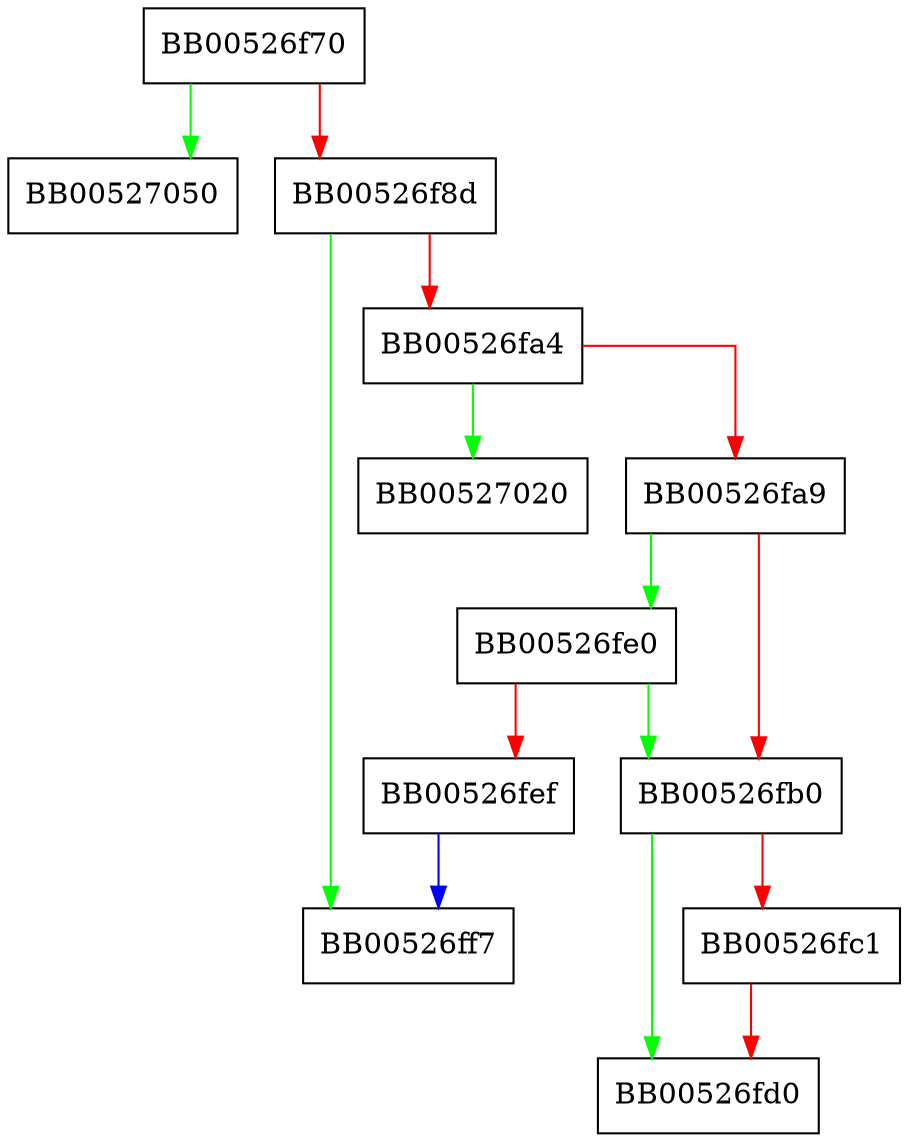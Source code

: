 digraph ossl_X509_ALGOR_from_nid {
  node [shape="box"];
  graph [splines=ortho];
  BB00526f70 -> BB00527050 [color="green"];
  BB00526f70 -> BB00526f8d [color="red"];
  BB00526f8d -> BB00526ff7 [color="green"];
  BB00526f8d -> BB00526fa4 [color="red"];
  BB00526fa4 -> BB00527020 [color="green"];
  BB00526fa4 -> BB00526fa9 [color="red"];
  BB00526fa9 -> BB00526fe0 [color="green"];
  BB00526fa9 -> BB00526fb0 [color="red"];
  BB00526fb0 -> BB00526fd0 [color="green"];
  BB00526fb0 -> BB00526fc1 [color="red"];
  BB00526fc1 -> BB00526fd0 [color="red"];
  BB00526fe0 -> BB00526fb0 [color="green"];
  BB00526fe0 -> BB00526fef [color="red"];
  BB00526fef -> BB00526ff7 [color="blue"];
}